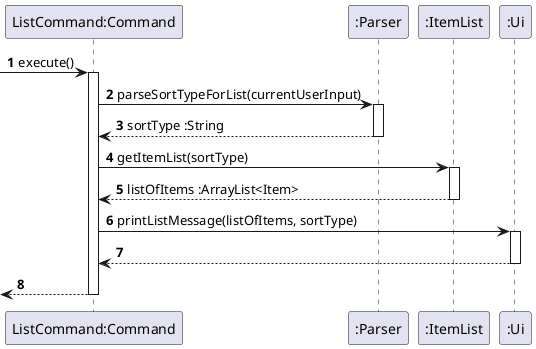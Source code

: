 @startuml
'https://plantuml.com/class-diagram

autonumber

-> "ListCommand:Command": execute()
activate "ListCommand:Command"

"ListCommand:Command" -> ":Parser": parseSortTypeForList(currentUserInput)
activate ":Parser"
"ListCommand:Command" <-- ":Parser": sortType :String
deactivate ":Parser"
"ListCommand:Command" -> ":ItemList": getItemList(sortType)
activate ":ItemList"
"ListCommand:Command" <--":ItemList": listOfItems :ArrayList<Item>
deactivate ":ItemList"
"ListCommand:Command" -> ":Ui": printListMessage(listOfItems, sortType)
activate ":Ui"
"ListCommand:Command" <-- ":Ui"
deactivate ":Ui"

<-- "ListCommand:Command"
deactivate "ListCommand:Command"

@enduml